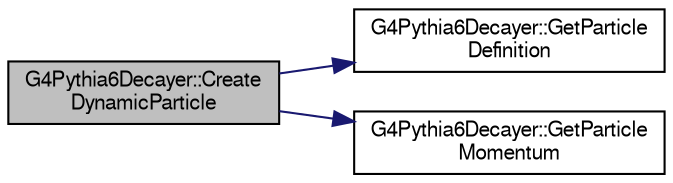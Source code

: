 digraph "G4Pythia6Decayer::CreateDynamicParticle"
{
  bgcolor="transparent";
  edge [fontname="FreeSans",fontsize="10",labelfontname="FreeSans",labelfontsize="10"];
  node [fontname="FreeSans",fontsize="10",shape=record];
  rankdir="LR";
  Node1 [label="G4Pythia6Decayer::Create\lDynamicParticle",height=0.2,width=0.4,color="black", fillcolor="grey75", style="filled" fontcolor="black"];
  Node1 -> Node2 [color="midnightblue",fontsize="10",style="solid",fontname="FreeSans"];
  Node2 [label="G4Pythia6Decayer::GetParticle\lDefinition",height=0.2,width=0.4,color="black",URL="$d8/d46/classG4Pythia6Decayer.html#a5bb3114cee4fb6b63da50c75f259e900"];
  Node1 -> Node3 [color="midnightblue",fontsize="10",style="solid",fontname="FreeSans"];
  Node3 [label="G4Pythia6Decayer::GetParticle\lMomentum",height=0.2,width=0.4,color="black",URL="$d8/d46/classG4Pythia6Decayer.html#a737335a4796752879e5121a37f1590fa"];
}
